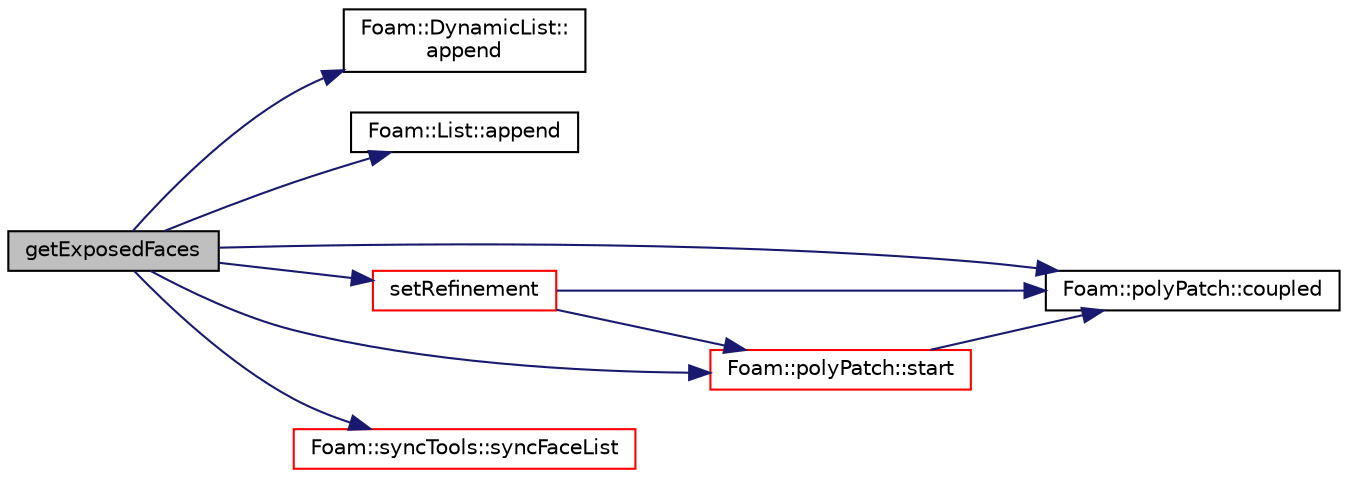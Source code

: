 digraph "getExposedFaces"
{
  bgcolor="transparent";
  edge [fontname="Helvetica",fontsize="10",labelfontname="Helvetica",labelfontsize="10"];
  node [fontname="Helvetica",fontsize="10",shape=record];
  rankdir="LR";
  Node496 [label="getExposedFaces",height=0.2,width=0.4,color="black", fillcolor="grey75", style="filled", fontcolor="black"];
  Node496 -> Node497 [color="midnightblue",fontsize="10",style="solid",fontname="Helvetica"];
  Node497 [label="Foam::DynamicList::\lappend",height=0.2,width=0.4,color="black",URL="$a27005.html#a7b67b42af715604376ad63a681dee6d8",tooltip="Append an element at the end of the list. "];
  Node496 -> Node498 [color="midnightblue",fontsize="10",style="solid",fontname="Helvetica"];
  Node498 [label="Foam::List::append",height=0.2,width=0.4,color="black",URL="$a26833.html#a399dd2bf0d9a32016717dc90126f016b",tooltip="Append an element at the end of the list. "];
  Node496 -> Node499 [color="midnightblue",fontsize="10",style="solid",fontname="Helvetica"];
  Node499 [label="Foam::polyPatch::coupled",height=0.2,width=0.4,color="black",URL="$a28633.html#a39c01db0e66d00fe0621a0c7e5fc4ead",tooltip="Return true if this patch is geometrically coupled (i.e. faces and. "];
  Node496 -> Node500 [color="midnightblue",fontsize="10",style="solid",fontname="Helvetica"];
  Node500 [label="setRefinement",height=0.2,width=0.4,color="red",URL="$a22461.html#a1fa7db25391bd44913e7d03a77e2c45b",tooltip="Play commands into polyTopoChange to remove cells. "];
  Node500 -> Node499 [color="midnightblue",fontsize="10",style="solid",fontname="Helvetica"];
  Node500 -> Node702 [color="midnightblue",fontsize="10",style="solid",fontname="Helvetica"];
  Node702 [label="Foam::polyPatch::start",height=0.2,width=0.4,color="red",URL="$a28633.html#a6bfd3e3abb11e98bdb4b98671cec1234",tooltip="Return start label of this patch in the polyMesh face list. "];
  Node702 -> Node499 [color="midnightblue",fontsize="10",style="solid",fontname="Helvetica"];
  Node496 -> Node702 [color="midnightblue",fontsize="10",style="solid",fontname="Helvetica"];
  Node496 -> Node745 [color="midnightblue",fontsize="10",style="solid",fontname="Helvetica"];
  Node745 [label="Foam::syncTools::syncFaceList",height=0.2,width=0.4,color="red",URL="$a28657.html#abed40ebf1b90b365509600f5e7b004b7",tooltip="Synchronize values on all mesh faces. "];
}
